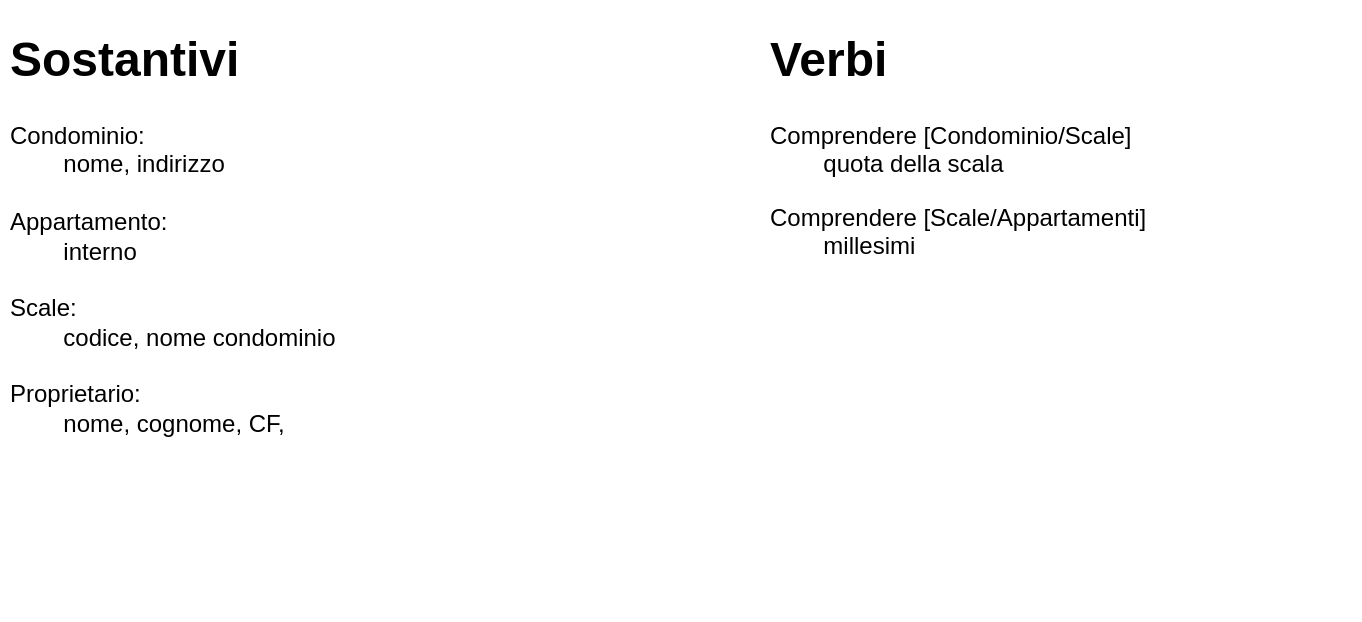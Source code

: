 <mxfile version="22.0.8" type="device">
  <diagram id="R2lEEEUBdFMjLlhIrx00" name="Page-1">
    <mxGraphModel dx="880" dy="2796" grid="1" gridSize="10" guides="1" tooltips="1" connect="1" arrows="1" fold="1" page="1" pageScale="1" pageWidth="827" pageHeight="1169" math="0" shadow="0" extFonts="Permanent Marker^https://fonts.googleapis.com/css?family=Permanent+Marker">
      <root>
        <mxCell id="0" />
        <mxCell id="1" parent="0" />
        <mxCell id="oq5_INGdDq477LvVY-U_-1" value="&lt;h1&gt;&lt;span style=&quot;background-color: initial;&quot;&gt;Sostantivi&lt;/span&gt;&lt;/h1&gt;&lt;div&gt;Condominio:&lt;/div&gt;&lt;div&gt;&lt;span style=&quot;white-space: pre;&quot;&gt;&#x9;&lt;/span&gt;nome, indirizzo&lt;br&gt;&lt;/div&gt;&lt;div&gt;&lt;br&gt;&lt;/div&gt;&lt;div&gt;Appartamento:&lt;/div&gt;&lt;div&gt;&lt;span style=&quot;white-space: pre;&quot;&gt;&#x9;&lt;/span&gt;interno&lt;br&gt;&lt;/div&gt;&lt;div&gt;&lt;span style=&quot;white-space: pre;&quot;&gt;&#x9;&lt;/span&gt;&lt;br&gt;&lt;/div&gt;&lt;div&gt;Scale:&lt;/div&gt;&lt;div&gt;&lt;span style=&quot;white-space: pre;&quot;&gt;&#x9;&lt;/span&gt;codice, nome condominio&lt;br&gt;&lt;/div&gt;&lt;div&gt;&lt;br&gt;&lt;/div&gt;&lt;div&gt;Proprietario:&lt;/div&gt;&lt;div&gt;&lt;span style=&quot;white-space: pre;&quot;&gt;&#x9;&lt;/span&gt;nome, cognome, CF,&amp;nbsp;&lt;br&gt;&lt;/div&gt;" style="text;html=1;strokeColor=none;fillColor=none;spacing=5;spacingTop=-20;whiteSpace=wrap;overflow=hidden;rounded=0;" parent="1" vertex="1">
          <mxGeometry x="74" y="-2320" width="310" height="300" as="geometry" />
        </mxCell>
        <mxCell id="oq5_INGdDq477LvVY-U_-2" value="&lt;h1&gt;Verbi&lt;/h1&gt;&lt;p&gt;Comprendere [Condominio/Scale]&lt;br&gt;&lt;span style=&quot;background-color: initial;&quot;&gt;&lt;span style=&quot;white-space: pre;&quot;&gt;&#x9;&lt;/span&gt;quota della scala&lt;/span&gt;&lt;/p&gt;&lt;p&gt;Comprendere [Scale/Appartamenti]&lt;br&gt;&lt;span style=&quot;white-space: pre;&quot;&gt;&#x9;&lt;/span&gt;millesimi&lt;br&gt;&lt;/p&gt;" style="text;html=1;strokeColor=none;fillColor=none;spacing=5;spacingTop=-20;whiteSpace=wrap;overflow=hidden;rounded=0;" parent="1" vertex="1">
          <mxGeometry x="454" y="-2320" width="300" height="210" as="geometry" />
        </mxCell>
      </root>
    </mxGraphModel>
  </diagram>
</mxfile>
